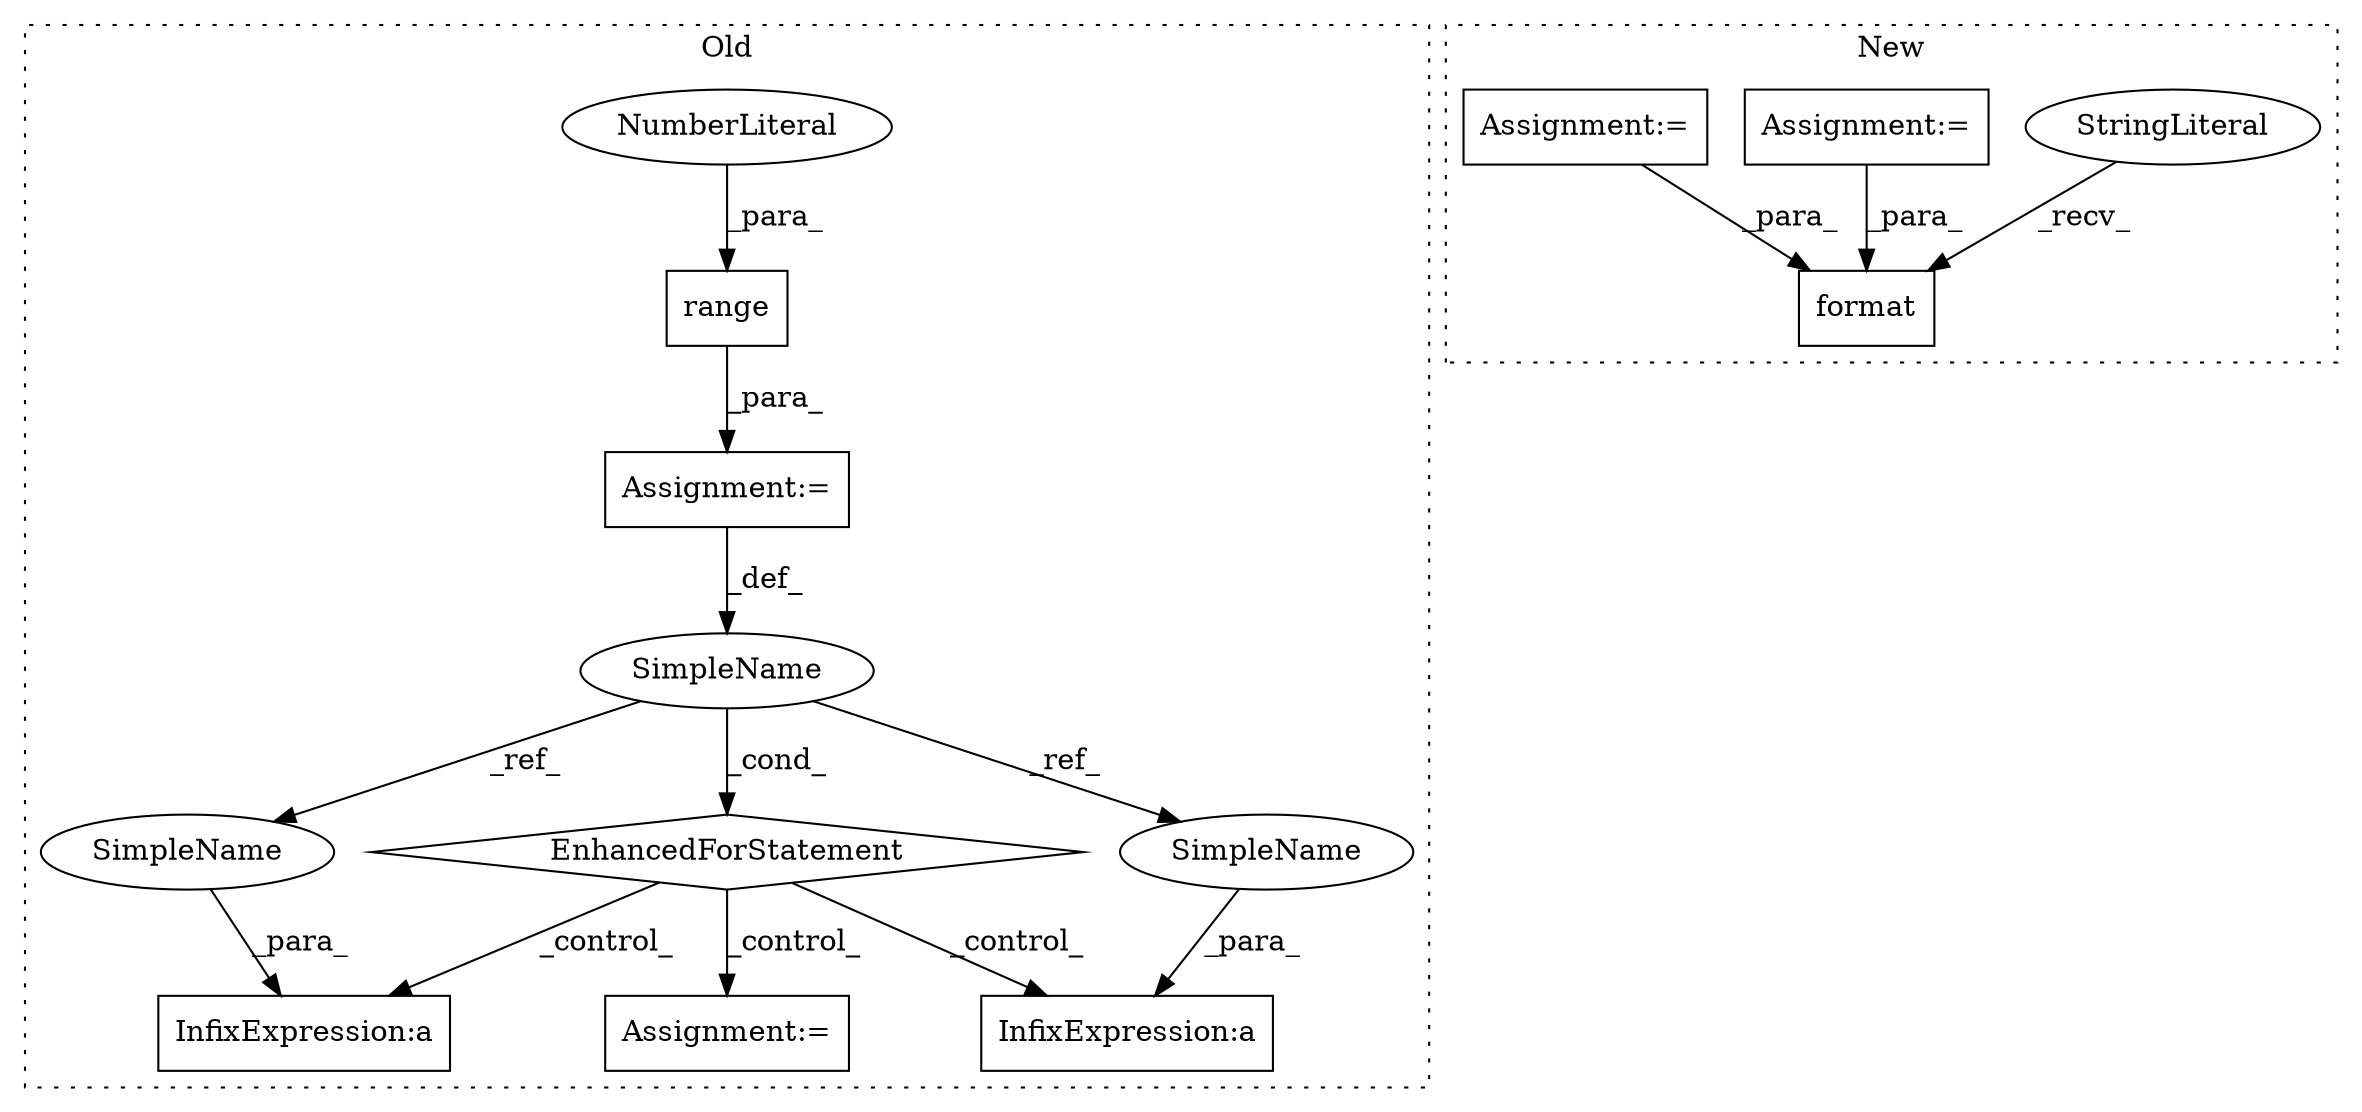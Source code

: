 digraph G {
subgraph cluster0 {
1 [label="range" a="32" s="3288,3328" l="6,1" shape="box"];
4 [label="Assignment:=" a="7" s="3227,3329" l="53,2" shape="box"];
5 [label="EnhancedForStatement" a="70" s="3227,3329" l="53,2" shape="diamond"];
6 [label="NumberLiteral" a="34" s="3294" l="1" shape="ellipse"];
7 [label="Assignment:=" a="7" s="3634" l="1" shape="box"];
8 [label="SimpleName" a="42" s="3284" l="1" shape="ellipse"];
10 [label="InfixExpression:a" a="27" s="3816" l="3" shape="box"];
11 [label="InfixExpression:a" a="27" s="3772" l="3" shape="box"];
13 [label="SimpleName" a="42" s="3771" l="1" shape="ellipse"];
14 [label="SimpleName" a="42" s="3815" l="1" shape="ellipse"];
label = "Old";
style="dotted";
}
subgraph cluster1 {
2 [label="format" a="32" s="3619,3674" l="7,1" shape="box"];
3 [label="StringLiteral" a="45" s="3588" l="30" shape="ellipse"];
9 [label="Assignment:=" a="7" s="3325" l="1" shape="box"];
12 [label="Assignment:=" a="7" s="3225" l="1" shape="box"];
label = "New";
style="dotted";
}
1 -> 4 [label="_para_"];
3 -> 2 [label="_recv_"];
4 -> 8 [label="_def_"];
5 -> 7 [label="_control_"];
5 -> 10 [label="_control_"];
5 -> 11 [label="_control_"];
6 -> 1 [label="_para_"];
8 -> 13 [label="_ref_"];
8 -> 14 [label="_ref_"];
8 -> 5 [label="_cond_"];
9 -> 2 [label="_para_"];
12 -> 2 [label="_para_"];
13 -> 11 [label="_para_"];
14 -> 10 [label="_para_"];
}